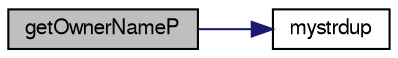 digraph "getOwnerNameP"
{
  edge [fontname="FreeSans",fontsize="10",labelfontname="FreeSans",labelfontsize="10"];
  node [fontname="FreeSans",fontsize="10",shape=record];
  rankdir="LR";
  Node1 [label="getOwnerNameP",height=0.2,width=0.4,color="black", fillcolor="grey75", style="filled", fontcolor="black"];
  Node1 -> Node2 [color="midnightblue",fontsize="10",style="solid",fontname="FreeSans"];
  Node2 [label="mystrdup",height=0.2,width=0.4,color="black", fillcolor="white", style="filled",URL="$common_8c.html#aaec695d4d3f73b13b968950d7857116d"];
}
